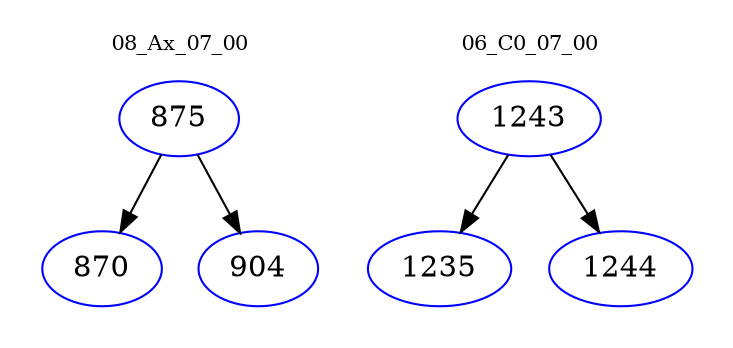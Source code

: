 digraph{
subgraph cluster_0 {
color = white
label = "08_Ax_07_00";
fontsize=10;
T0_875 [label="875", color="blue"]
T0_875 -> T0_870 [color="black"]
T0_870 [label="870", color="blue"]
T0_875 -> T0_904 [color="black"]
T0_904 [label="904", color="blue"]
}
subgraph cluster_1 {
color = white
label = "06_C0_07_00";
fontsize=10;
T1_1243 [label="1243", color="blue"]
T1_1243 -> T1_1235 [color="black"]
T1_1235 [label="1235", color="blue"]
T1_1243 -> T1_1244 [color="black"]
T1_1244 [label="1244", color="blue"]
}
}
